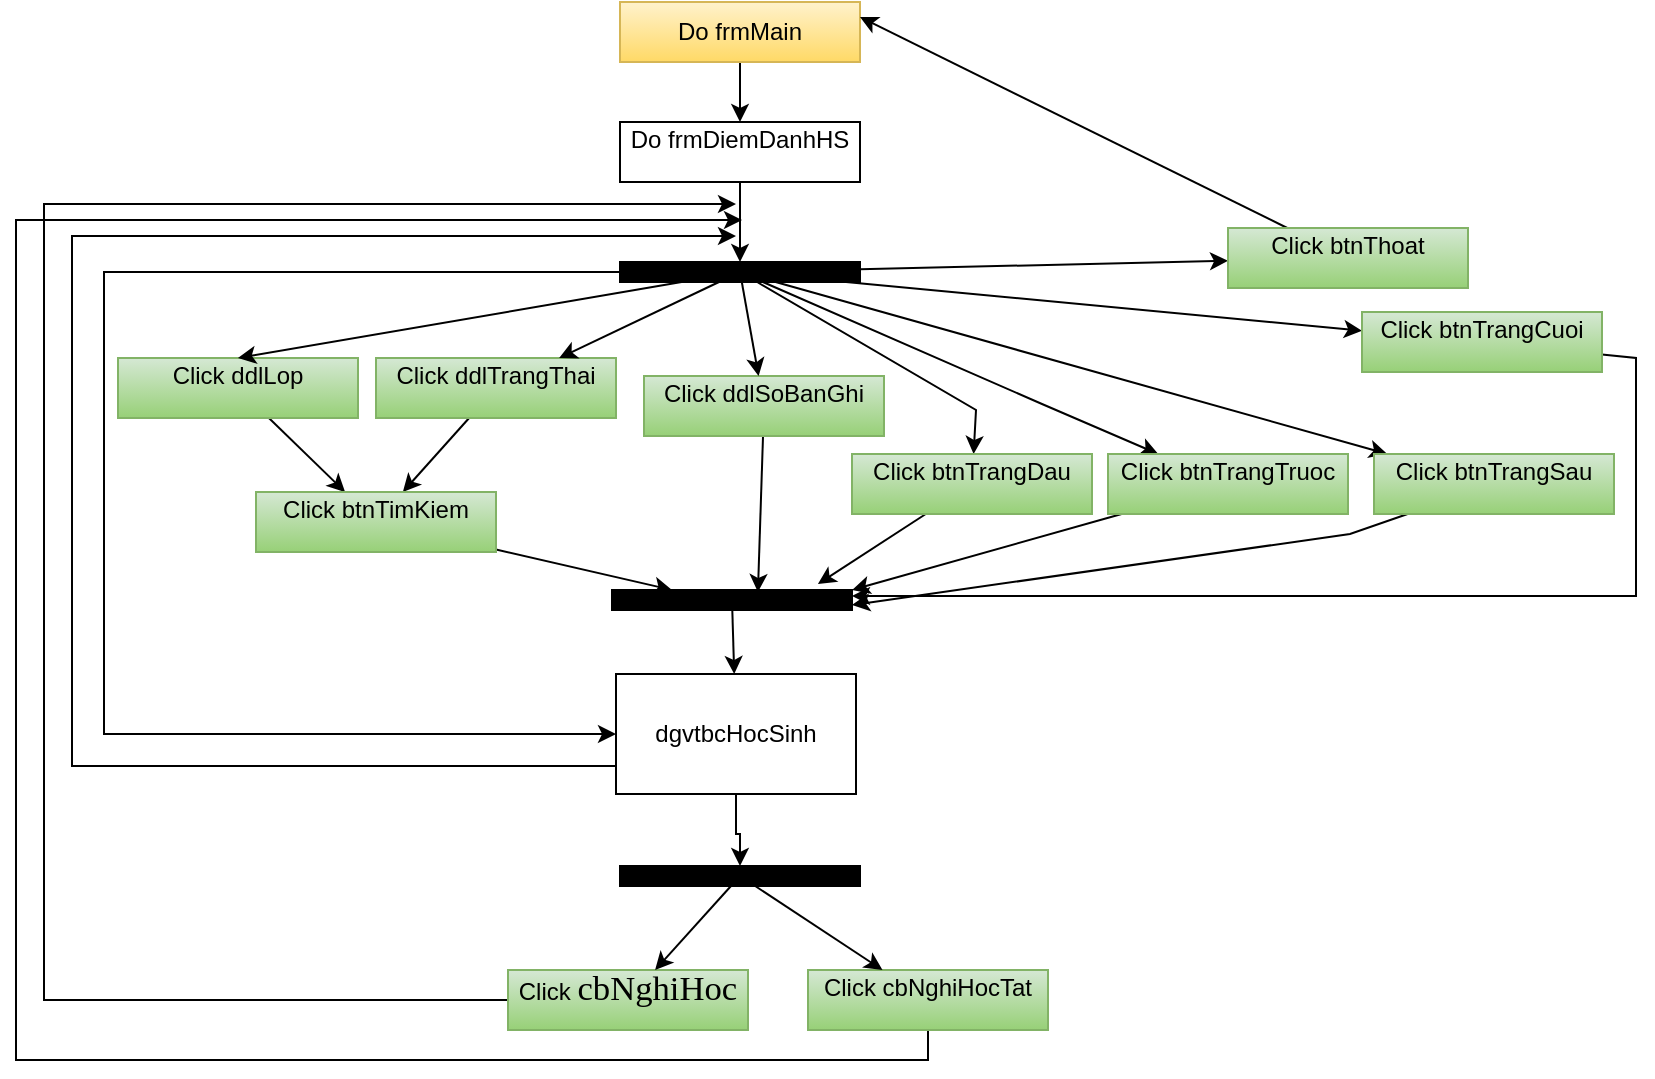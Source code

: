 <mxfile version="14.9.4" type="device" pages="3"><diagram id="7GznXQFZ_0DUNu9oKbYY" name="diemdanh"><mxGraphModel dx="868" dy="627" grid="1" gridSize="10" guides="1" tooltips="1" connect="1" arrows="1" fold="1" page="0" pageScale="1" pageWidth="827" pageHeight="1169" math="0" shadow="0"><root><mxCell id="0"/><mxCell id="1" parent="0"/><mxCell id="gkNWctHP4Nv_vMTfkfsF-3" style="edgeStyle=orthogonalEdgeStyle;rounded=0;orthogonalLoop=1;jettySize=auto;html=1;" parent="1" source="gkNWctHP4Nv_vMTfkfsF-1" target="gkNWctHP4Nv_vMTfkfsF-2" edge="1"><mxGeometry relative="1" as="geometry"/></mxCell><mxCell id="gkNWctHP4Nv_vMTfkfsF-1" value="Do frmMain" style="rounded=0;whiteSpace=wrap;html=1;fillColor=#fff2cc;gradientColor=#ffd966;strokeColor=#d6b656;" parent="1" vertex="1"><mxGeometry x="320" y="20" width="120" height="30" as="geometry"/></mxCell><mxCell id="gkNWctHP4Nv_vMTfkfsF-10" style="edgeStyle=orthogonalEdgeStyle;rounded=1;sketch=0;orthogonalLoop=1;jettySize=auto;html=1;entryX=0.5;entryY=0;entryDx=0;entryDy=0;shadow=0;strokeColor=#000000;" parent="1" source="gkNWctHP4Nv_vMTfkfsF-2" target="gkNWctHP4Nv_vMTfkfsF-9" edge="1"><mxGeometry relative="1" as="geometry"/></mxCell><mxCell id="gkNWctHP4Nv_vMTfkfsF-2" value="Do&amp;nbsp;&lt;span style=&quot;text-indent: 0cm&quot;&gt;frmDiemDanhHS&lt;/span&gt;&lt;p class=&quot;MsoNormal&quot; align=&quot;center&quot; style=&quot;text-indent: 0cm&quot;&gt;&lt;/p&gt;" style="rounded=0;whiteSpace=wrap;html=1;" parent="1" vertex="1"><mxGeometry x="320" y="80" width="120" height="30" as="geometry"/></mxCell><mxCell id="FGjrT2xpTO3Yfp6iArCL-23" style="edgeStyle=none;rounded=0;orthogonalLoop=1;jettySize=auto;html=1;" parent="1" source="gkNWctHP4Nv_vMTfkfsF-5" target="FGjrT2xpTO3Yfp6iArCL-3" edge="1"><mxGeometry relative="1" as="geometry"/></mxCell><mxCell id="gkNWctHP4Nv_vMTfkfsF-5" value="Click ddlLop&lt;br&gt;&lt;p class=&quot;MsoNormal&quot; align=&quot;center&quot; style=&quot;text-indent: 0cm&quot;&gt;&lt;/p&gt;" style="rounded=0;whiteSpace=wrap;html=1;gradientColor=#97d077;fillColor=#d5e8d4;strokeColor=#82b366;" parent="1" vertex="1"><mxGeometry x="69" y="198" width="120" height="30" as="geometry"/></mxCell><mxCell id="FGjrT2xpTO3Yfp6iArCL-24" style="edgeStyle=none;rounded=0;orthogonalLoop=1;jettySize=auto;html=1;" parent="1" source="gkNWctHP4Nv_vMTfkfsF-6" target="FGjrT2xpTO3Yfp6iArCL-3" edge="1"><mxGeometry relative="1" as="geometry"/></mxCell><mxCell id="gkNWctHP4Nv_vMTfkfsF-6" value="Click ddlTrangThai&lt;br&gt;&lt;p class=&quot;MsoNormal&quot; align=&quot;center&quot; style=&quot;text-indent: 0cm&quot;&gt;&lt;/p&gt;" style="rounded=0;whiteSpace=wrap;html=1;gradientColor=#97d077;fillColor=#d5e8d4;strokeColor=#82b366;" parent="1" vertex="1"><mxGeometry x="198" y="198" width="120" height="30" as="geometry"/></mxCell><mxCell id="gkNWctHP4Nv_vMTfkfsF-22" style="edgeStyle=none;rounded=1;sketch=0;orthogonalLoop=1;jettySize=auto;html=1;entryX=0.608;entryY=0.1;entryDx=0;entryDy=0;entryPerimeter=0;shadow=0;strokeColor=#000000;" parent="1" source="gkNWctHP4Nv_vMTfkfsF-7" target="gkNWctHP4Nv_vMTfkfsF-18" edge="1"><mxGeometry relative="1" as="geometry"/></mxCell><mxCell id="gkNWctHP4Nv_vMTfkfsF-7" value="Click ddlSoBanGhi&lt;br&gt;&lt;p class=&quot;MsoNormal&quot; align=&quot;center&quot; style=&quot;text-indent: 0cm&quot;&gt;&lt;/p&gt;" style="rounded=0;whiteSpace=wrap;html=1;gradientColor=#97d077;fillColor=#d5e8d4;strokeColor=#82b366;" parent="1" vertex="1"><mxGeometry x="332" y="207" width="120" height="30" as="geometry"/></mxCell><mxCell id="gkNWctHP4Nv_vMTfkfsF-13" style="edgeStyle=none;rounded=1;sketch=0;orthogonalLoop=1;jettySize=auto;html=1;shadow=0;strokeColor=#000000;" parent="1" source="gkNWctHP4Nv_vMTfkfsF-9" target="gkNWctHP4Nv_vMTfkfsF-6" edge="1"><mxGeometry relative="1" as="geometry"/></mxCell><mxCell id="gkNWctHP4Nv_vMTfkfsF-14" style="edgeStyle=none;rounded=1;sketch=0;orthogonalLoop=1;jettySize=auto;html=1;shadow=0;strokeColor=#000000;" parent="1" source="gkNWctHP4Nv_vMTfkfsF-9" target="gkNWctHP4Nv_vMTfkfsF-7" edge="1"><mxGeometry relative="1" as="geometry"/></mxCell><mxCell id="FGjrT2xpTO3Yfp6iArCL-1" style="edgeStyle=orthogonalEdgeStyle;rounded=0;orthogonalLoop=1;jettySize=auto;html=1;" parent="1" source="gkNWctHP4Nv_vMTfkfsF-9" target="gkNWctHP4Nv_vMTfkfsF-16" edge="1"><mxGeometry relative="1" as="geometry"><Array as="points"><mxPoint x="62" y="155"/><mxPoint x="62" y="386"/></Array></mxGeometry></mxCell><mxCell id="FGjrT2xpTO3Yfp6iArCL-18" style="edgeStyle=none;rounded=0;orthogonalLoop=1;jettySize=auto;html=1;" parent="1" source="gkNWctHP4Nv_vMTfkfsF-9" target="FGjrT2xpTO3Yfp6iArCL-2" edge="1"><mxGeometry relative="1" as="geometry"/></mxCell><mxCell id="FGjrT2xpTO3Yfp6iArCL-25" style="edgeStyle=none;rounded=0;orthogonalLoop=1;jettySize=auto;html=1;entryX=0.5;entryY=0;entryDx=0;entryDy=0;" parent="1" source="gkNWctHP4Nv_vMTfkfsF-9" target="gkNWctHP4Nv_vMTfkfsF-5" edge="1"><mxGeometry relative="1" as="geometry"/></mxCell><mxCell id="FGjrT2xpTO3Yfp6iArCL-26" style="edgeStyle=none;rounded=0;orthogonalLoop=1;jettySize=auto;html=1;" parent="1" source="gkNWctHP4Nv_vMTfkfsF-9" target="FGjrT2xpTO3Yfp6iArCL-8" edge="1"><mxGeometry relative="1" as="geometry"/></mxCell><mxCell id="FGjrT2xpTO3Yfp6iArCL-27" style="edgeStyle=none;rounded=0;orthogonalLoop=1;jettySize=auto;html=1;" parent="1" source="gkNWctHP4Nv_vMTfkfsF-9" target="FGjrT2xpTO3Yfp6iArCL-5" edge="1"><mxGeometry relative="1" as="geometry"><Array as="points"><mxPoint x="498" y="224"/></Array></mxGeometry></mxCell><mxCell id="FGjrT2xpTO3Yfp6iArCL-28" style="edgeStyle=none;rounded=0;orthogonalLoop=1;jettySize=auto;html=1;" parent="1" source="gkNWctHP4Nv_vMTfkfsF-9" target="FGjrT2xpTO3Yfp6iArCL-6" edge="1"><mxGeometry relative="1" as="geometry"><Array as="points"><mxPoint x="531" y="221"/></Array></mxGeometry></mxCell><mxCell id="FGjrT2xpTO3Yfp6iArCL-29" style="edgeStyle=none;rounded=0;orthogonalLoop=1;jettySize=auto;html=1;" parent="1" source="gkNWctHP4Nv_vMTfkfsF-9" target="FGjrT2xpTO3Yfp6iArCL-7" edge="1"><mxGeometry relative="1" as="geometry"/></mxCell><mxCell id="gkNWctHP4Nv_vMTfkfsF-9" value="" style="rounded=0;whiteSpace=wrap;html=1;fillColor=#000000;" parent="1" vertex="1"><mxGeometry x="320" y="150" width="120" height="10" as="geometry"/></mxCell><mxCell id="FGjrT2xpTO3Yfp6iArCL-12" style="edgeStyle=orthogonalEdgeStyle;rounded=0;orthogonalLoop=1;jettySize=auto;html=1;" parent="1" source="gkNWctHP4Nv_vMTfkfsF-16" target="FGjrT2xpTO3Yfp6iArCL-11" edge="1"><mxGeometry relative="1" as="geometry"/></mxCell><mxCell id="FGjrT2xpTO3Yfp6iArCL-17" style="edgeStyle=none;rounded=0;orthogonalLoop=1;jettySize=auto;html=1;" parent="1" source="gkNWctHP4Nv_vMTfkfsF-16" edge="1"><mxGeometry relative="1" as="geometry"><mxPoint x="378" y="137" as="targetPoint"/><Array as="points"><mxPoint x="318" y="402"/><mxPoint x="46" y="402"/><mxPoint x="46" y="137"/></Array></mxGeometry></mxCell><mxCell id="gkNWctHP4Nv_vMTfkfsF-16" value="&lt;span style=&quot;text-align: left&quot;&gt;dgvtbcHocSinh&lt;/span&gt;&lt;span style=&quot;text-align: left&quot;&gt;&lt;br&gt;&lt;/span&gt;" style="rounded=0;whiteSpace=wrap;html=1;fillColor=#FFFFFF;" parent="1" vertex="1"><mxGeometry x="318" y="356" width="120" height="60" as="geometry"/></mxCell><mxCell id="gkNWctHP4Nv_vMTfkfsF-23" style="edgeStyle=none;rounded=1;sketch=0;orthogonalLoop=1;jettySize=auto;html=1;shadow=0;strokeColor=#000000;" parent="1" source="gkNWctHP4Nv_vMTfkfsF-18" target="gkNWctHP4Nv_vMTfkfsF-16" edge="1"><mxGeometry relative="1" as="geometry"/></mxCell><mxCell id="gkNWctHP4Nv_vMTfkfsF-18" value="" style="rounded=0;whiteSpace=wrap;html=1;fillColor=#000000;" parent="1" vertex="1"><mxGeometry x="316" y="314" width="120" height="10" as="geometry"/></mxCell><mxCell id="FGjrT2xpTO3Yfp6iArCL-15" style="edgeStyle=none;rounded=0;orthogonalLoop=1;jettySize=auto;html=1;" parent="1" source="gkNWctHP4Nv_vMTfkfsF-24" edge="1"><mxGeometry relative="1" as="geometry"><mxPoint x="378" y="121" as="targetPoint"/><Array as="points"><mxPoint x="32" y="519"/><mxPoint x="32" y="121"/></Array></mxGeometry></mxCell><mxCell id="gkNWctHP4Nv_vMTfkfsF-24" value="Click&amp;nbsp;&lt;span style=&quot;font-size: 13.0pt ; line-height: 150% ; font-family: &amp;#34;times new roman&amp;#34; , &amp;#34;serif&amp;#34;&quot;&gt;cbNghiHoc&lt;/span&gt;&lt;br&gt;&lt;p class=&quot;MsoNormal&quot; align=&quot;center&quot; style=&quot;text-indent: 0cm&quot;&gt;&lt;/p&gt;" style="rounded=0;whiteSpace=wrap;html=1;gradientColor=#97d077;fillColor=#d5e8d4;strokeColor=#82b366;" parent="1" vertex="1"><mxGeometry x="264" y="504" width="120" height="30" as="geometry"/></mxCell><mxCell id="FGjrT2xpTO3Yfp6iArCL-19" style="edgeStyle=none;rounded=0;orthogonalLoop=1;jettySize=auto;html=1;entryX=1;entryY=0.25;entryDx=0;entryDy=0;" parent="1" source="FGjrT2xpTO3Yfp6iArCL-2" target="gkNWctHP4Nv_vMTfkfsF-1" edge="1"><mxGeometry relative="1" as="geometry"/></mxCell><mxCell id="FGjrT2xpTO3Yfp6iArCL-2" value="Click btnThoat&lt;br&gt;&lt;p class=&quot;MsoNormal&quot; align=&quot;center&quot; style=&quot;text-indent: 0cm&quot;&gt;&lt;/p&gt;" style="rounded=0;whiteSpace=wrap;html=1;gradientColor=#97d077;fillColor=#d5e8d4;strokeColor=#82b366;" parent="1" vertex="1"><mxGeometry x="624" y="133" width="120" height="30" as="geometry"/></mxCell><mxCell id="FGjrT2xpTO3Yfp6iArCL-32" style="edgeStyle=none;rounded=0;orthogonalLoop=1;jettySize=auto;html=1;entryX=0.25;entryY=0;entryDx=0;entryDy=0;" parent="1" source="FGjrT2xpTO3Yfp6iArCL-3" target="gkNWctHP4Nv_vMTfkfsF-18" edge="1"><mxGeometry relative="1" as="geometry"/></mxCell><mxCell id="FGjrT2xpTO3Yfp6iArCL-3" value="Click btnTimKiem&lt;br&gt;&lt;p class=&quot;MsoNormal&quot; align=&quot;center&quot; style=&quot;text-indent: 0cm&quot;&gt;&lt;/p&gt;" style="rounded=0;whiteSpace=wrap;html=1;gradientColor=#97d077;fillColor=#d5e8d4;strokeColor=#82b366;" parent="1" vertex="1"><mxGeometry x="138" y="265" width="120" height="30" as="geometry"/></mxCell><mxCell id="FGjrT2xpTO3Yfp6iArCL-16" style="edgeStyle=none;rounded=0;orthogonalLoop=1;jettySize=auto;html=1;" parent="1" source="FGjrT2xpTO3Yfp6iArCL-4" edge="1"><mxGeometry relative="1" as="geometry"><mxPoint x="381" y="129" as="targetPoint"/><Array as="points"><mxPoint x="474" y="549"/><mxPoint x="18" y="549"/><mxPoint x="18" y="129"/></Array></mxGeometry></mxCell><mxCell id="FGjrT2xpTO3Yfp6iArCL-4" value="Click cbNghiHocTat&lt;br&gt;&lt;p class=&quot;MsoNormal&quot; align=&quot;center&quot; style=&quot;text-indent: 0cm&quot;&gt;&lt;/p&gt;" style="rounded=0;whiteSpace=wrap;html=1;gradientColor=#97d077;fillColor=#d5e8d4;strokeColor=#82b366;" parent="1" vertex="1"><mxGeometry x="414" y="504" width="120" height="30" as="geometry"/></mxCell><mxCell id="FGjrT2xpTO3Yfp6iArCL-30" style="edgeStyle=none;rounded=0;orthogonalLoop=1;jettySize=auto;html=1;entryX=0.858;entryY=-0.3;entryDx=0;entryDy=0;entryPerimeter=0;" parent="1" source="FGjrT2xpTO3Yfp6iArCL-5" target="gkNWctHP4Nv_vMTfkfsF-18" edge="1"><mxGeometry relative="1" as="geometry"/></mxCell><mxCell id="FGjrT2xpTO3Yfp6iArCL-5" value="Click btnTrangDau&lt;br&gt;&lt;p class=&quot;MsoNormal&quot; align=&quot;center&quot; style=&quot;text-indent: 0cm&quot;&gt;&lt;/p&gt;" style="rounded=0;whiteSpace=wrap;html=1;gradientColor=#97d077;fillColor=#d5e8d4;strokeColor=#82b366;" parent="1" vertex="1"><mxGeometry x="436" y="246" width="120" height="30" as="geometry"/></mxCell><mxCell id="FGjrT2xpTO3Yfp6iArCL-31" style="edgeStyle=none;rounded=0;orthogonalLoop=1;jettySize=auto;html=1;entryX=1;entryY=0;entryDx=0;entryDy=0;" parent="1" source="FGjrT2xpTO3Yfp6iArCL-6" target="gkNWctHP4Nv_vMTfkfsF-18" edge="1"><mxGeometry relative="1" as="geometry"/></mxCell><mxCell id="FGjrT2xpTO3Yfp6iArCL-6" value="Click btnTrangTruoc&lt;br&gt;&lt;p class=&quot;MsoNormal&quot; align=&quot;center&quot; style=&quot;text-indent: 0cm&quot;&gt;&lt;/p&gt;" style="rounded=0;whiteSpace=wrap;html=1;gradientColor=#97d077;fillColor=#d5e8d4;strokeColor=#82b366;" parent="1" vertex="1"><mxGeometry x="564" y="246" width="120" height="30" as="geometry"/></mxCell><mxCell id="FGjrT2xpTO3Yfp6iArCL-33" style="edgeStyle=none;rounded=0;orthogonalLoop=1;jettySize=auto;html=1;entryX=1;entryY=0.75;entryDx=0;entryDy=0;" parent="1" source="FGjrT2xpTO3Yfp6iArCL-7" target="gkNWctHP4Nv_vMTfkfsF-18" edge="1"><mxGeometry relative="1" as="geometry"><Array as="points"><mxPoint x="685" y="286"/></Array></mxGeometry></mxCell><mxCell id="FGjrT2xpTO3Yfp6iArCL-7" value="Click btnTrangSau&lt;br&gt;&lt;p class=&quot;MsoNormal&quot; align=&quot;center&quot; style=&quot;text-indent: 0cm&quot;&gt;&lt;/p&gt;" style="rounded=0;whiteSpace=wrap;html=1;gradientColor=#97d077;fillColor=#d5e8d4;strokeColor=#82b366;" parent="1" vertex="1"><mxGeometry x="697" y="246" width="120" height="30" as="geometry"/></mxCell><mxCell id="FGjrT2xpTO3Yfp6iArCL-34" style="edgeStyle=none;rounded=0;orthogonalLoop=1;jettySize=auto;html=1;" parent="1" source="FGjrT2xpTO3Yfp6iArCL-8" edge="1"><mxGeometry relative="1" as="geometry"><mxPoint x="436" y="317" as="targetPoint"/><Array as="points"><mxPoint x="828" y="198"/><mxPoint x="828" y="317"/></Array></mxGeometry></mxCell><mxCell id="FGjrT2xpTO3Yfp6iArCL-8" value="Click btnTrangCuoi&lt;br&gt;&lt;p class=&quot;MsoNormal&quot; align=&quot;center&quot; style=&quot;text-indent: 0cm&quot;&gt;&lt;/p&gt;" style="rounded=0;whiteSpace=wrap;html=1;gradientColor=#97d077;fillColor=#d5e8d4;strokeColor=#82b366;" parent="1" vertex="1"><mxGeometry x="691" y="175" width="120" height="30" as="geometry"/></mxCell><mxCell id="FGjrT2xpTO3Yfp6iArCL-13" style="rounded=0;orthogonalLoop=1;jettySize=auto;html=1;" parent="1" source="FGjrT2xpTO3Yfp6iArCL-11" target="gkNWctHP4Nv_vMTfkfsF-24" edge="1"><mxGeometry relative="1" as="geometry"/></mxCell><mxCell id="FGjrT2xpTO3Yfp6iArCL-14" style="rounded=0;orthogonalLoop=1;jettySize=auto;html=1;" parent="1" source="FGjrT2xpTO3Yfp6iArCL-11" target="FGjrT2xpTO3Yfp6iArCL-4" edge="1"><mxGeometry relative="1" as="geometry"/></mxCell><mxCell id="FGjrT2xpTO3Yfp6iArCL-11" value="" style="rounded=0;whiteSpace=wrap;html=1;fillColor=#000000;" parent="1" vertex="1"><mxGeometry x="320" y="452" width="120" height="10" as="geometry"/></mxCell></root></mxGraphModel></diagram><diagram id="P3lWJE_kiIdrB1anm2AE" name="xinnghihoc"><mxGraphModel dx="868" dy="484" grid="0" gridSize="10" guides="1" tooltips="1" connect="1" arrows="1" fold="1" page="1" pageScale="1" pageWidth="827" pageHeight="1169" math="0" shadow="0"><root><mxCell id="QRsW1FNZw6lfffVrY0bo-0"/><mxCell id="QRsW1FNZw6lfffVrY0bo-1" parent="QRsW1FNZw6lfffVrY0bo-0"/><mxCell id="9vDnpgWCVR7iZvkIDSXt-17" style="rounded=0;orthogonalLoop=1;jettySize=auto;html=1;" edge="1" parent="QRsW1FNZw6lfffVrY0bo-1" source="wQ2XK0g15sqHTGjahGAl-0" target="9vDnpgWCVR7iZvkIDSXt-0"><mxGeometry relative="1" as="geometry"/></mxCell><mxCell id="9vDnpgWCVR7iZvkIDSXt-18" style="edgeStyle=none;rounded=0;orthogonalLoop=1;jettySize=auto;html=1;entryX=1;entryY=0.25;entryDx=0;entryDy=0;" edge="1" parent="QRsW1FNZw6lfffVrY0bo-1" source="wQ2XK0g15sqHTGjahGAl-0" target="9vDnpgWCVR7iZvkIDSXt-1"><mxGeometry relative="1" as="geometry"/></mxCell><mxCell id="9vDnpgWCVR7iZvkIDSXt-19" style="edgeStyle=none;rounded=0;orthogonalLoop=1;jettySize=auto;html=1;" edge="1" parent="QRsW1FNZw6lfffVrY0bo-1" source="wQ2XK0g15sqHTGjahGAl-0" target="9vDnpgWCVR7iZvkIDSXt-4"><mxGeometry relative="1" as="geometry"/></mxCell><mxCell id="9vDnpgWCVR7iZvkIDSXt-20" style="edgeStyle=none;rounded=0;orthogonalLoop=1;jettySize=auto;html=1;" edge="1" parent="QRsW1FNZw6lfffVrY0bo-1" source="wQ2XK0g15sqHTGjahGAl-0" target="9vDnpgWCVR7iZvkIDSXt-5"><mxGeometry relative="1" as="geometry"/></mxCell><mxCell id="9vDnpgWCVR7iZvkIDSXt-21" style="edgeStyle=none;rounded=0;orthogonalLoop=1;jettySize=auto;html=1;entryX=0.5;entryY=0;entryDx=0;entryDy=0;" edge="1" parent="QRsW1FNZw6lfffVrY0bo-1" source="wQ2XK0g15sqHTGjahGAl-0" target="9vDnpgWCVR7iZvkIDSXt-7"><mxGeometry relative="1" as="geometry"/></mxCell><mxCell id="9vDnpgWCVR7iZvkIDSXt-22" style="edgeStyle=none;rounded=0;orthogonalLoop=1;jettySize=auto;html=1;" edge="1" parent="QRsW1FNZw6lfffVrY0bo-1" source="wQ2XK0g15sqHTGjahGAl-0" target="9vDnpgWCVR7iZvkIDSXt-2"><mxGeometry relative="1" as="geometry"/></mxCell><mxCell id="9vDnpgWCVR7iZvkIDSXt-24" style="edgeStyle=none;rounded=0;orthogonalLoop=1;jettySize=auto;html=1;entryX=0;entryY=0.25;entryDx=0;entryDy=0;" edge="1" parent="QRsW1FNZw6lfffVrY0bo-1" source="wQ2XK0g15sqHTGjahGAl-0" target="9vDnpgWCVR7iZvkIDSXt-11"><mxGeometry relative="1" as="geometry"/></mxCell><mxCell id="9vDnpgWCVR7iZvkIDSXt-53" style="edgeStyle=none;rounded=0;orthogonalLoop=1;jettySize=auto;html=1;" edge="1" parent="QRsW1FNZw6lfffVrY0bo-1" source="wQ2XK0g15sqHTGjahGAl-0" target="9vDnpgWCVR7iZvkIDSXt-8"><mxGeometry relative="1" as="geometry"/></mxCell><mxCell id="wQ2XK0g15sqHTGjahGAl-0" value="" style="rounded=0;whiteSpace=wrap;html=1;fillColor=#000000;" vertex="1" parent="QRsW1FNZw6lfffVrY0bo-1"><mxGeometry x="330" y="180" width="120" height="10" as="geometry"/></mxCell><mxCell id="d9fSbm0ocGk7I9IODJJS-3" style="edgeStyle=orthogonalEdgeStyle;rounded=0;orthogonalLoop=1;jettySize=auto;html=1;" edge="1" parent="QRsW1FNZw6lfffVrY0bo-1" source="o8nrT2lUZkf9nDByxlHR-0" target="d9fSbm0ocGk7I9IODJJS-2"><mxGeometry relative="1" as="geometry"><mxPoint x="392" y="7" as="targetPoint"/></mxGeometry></mxCell><mxCell id="o8nrT2lUZkf9nDByxlHR-0" value="Do frmMain" style="rounded=0;whiteSpace=wrap;html=1;fillColor=#fff2cc;gradientColor=#ffd966;strokeColor=#d6b656;" vertex="1" parent="QRsW1FNZw6lfffVrY0bo-1"><mxGeometry x="330" y="52" width="120" height="30" as="geometry"/></mxCell><mxCell id="d9fSbm0ocGk7I9IODJJS-4" style="edgeStyle=orthogonalEdgeStyle;rounded=0;orthogonalLoop=1;jettySize=auto;html=1;entryX=0.5;entryY=0;entryDx=0;entryDy=0;" edge="1" parent="QRsW1FNZw6lfffVrY0bo-1" source="d9fSbm0ocGk7I9IODJJS-2" target="wQ2XK0g15sqHTGjahGAl-0"><mxGeometry relative="1" as="geometry"/></mxCell><mxCell id="d9fSbm0ocGk7I9IODJJS-2" value="&lt;p class=&quot;MsoNormal&quot; align=&quot;center&quot; style=&quot;text-indent: 0cm&quot;&gt;&lt;span style=&quot;line-height: 150%&quot;&gt;Do frmTaoDonXinNghiHoc&lt;/span&gt;&lt;/p&gt;" style="rounded=0;whiteSpace=wrap;html=1;" vertex="1" parent="QRsW1FNZw6lfffVrY0bo-1"><mxGeometry x="312" y="112" width="156" height="30" as="geometry"/></mxCell><mxCell id="9vDnpgWCVR7iZvkIDSXt-34" style="edgeStyle=none;rounded=0;orthogonalLoop=1;jettySize=auto;html=1;entryX=0;entryY=0;entryDx=0;entryDy=0;exitX=0.12;exitY=0.95;exitDx=0;exitDy=0;exitPerimeter=0;" edge="1" parent="QRsW1FNZw6lfffVrY0bo-1" source="9vDnpgWCVR7iZvkIDSXt-0" target="9vDnpgWCVR7iZvkIDSXt-30"><mxGeometry relative="1" as="geometry"><Array as="points"><mxPoint x="77" y="525"/></Array></mxGeometry></mxCell><mxCell id="9vDnpgWCVR7iZvkIDSXt-0" value="&lt;span style=&quot;font-size: 13.0pt ; line-height: 150% ; font-family: &amp;#34;times new roman&amp;#34; , &amp;#34;serif&amp;#34;&quot;&gt;ddlLop&lt;/span&gt;" style="rounded=0;whiteSpace=wrap;html=1;gradientColor=#97d077;fillColor=#d5e8d4;strokeColor=#82b366;" vertex="1" parent="QRsW1FNZw6lfffVrY0bo-1"><mxGeometry x="70" y="220" width="100" height="20" as="geometry"/></mxCell><mxCell id="9vDnpgWCVR7iZvkIDSXt-41" style="edgeStyle=none;rounded=0;orthogonalLoop=1;jettySize=auto;html=1;entryX=0.417;entryY=-0.1;entryDx=0;entryDy=0;entryPerimeter=0;exitX=0.12;exitY=0.95;exitDx=0;exitDy=0;exitPerimeter=0;" edge="1" parent="QRsW1FNZw6lfffVrY0bo-1" source="9vDnpgWCVR7iZvkIDSXt-1" target="9vDnpgWCVR7iZvkIDSXt-30"><mxGeometry relative="1" as="geometry"><Array as="points"><mxPoint x="121" y="491"/></Array></mxGeometry></mxCell><mxCell id="9vDnpgWCVR7iZvkIDSXt-1" value="&lt;span style=&quot;font-size: 13.0pt ; line-height: 150% ; font-family: &amp;#34;times new roman&amp;#34; , &amp;#34;serif&amp;#34;&quot;&gt;ddlHocSinh&lt;/span&gt;" style="rounded=0;whiteSpace=wrap;html=1;gradientColor=#97d077;fillColor=#d5e8d4;strokeColor=#82b366;" vertex="1" parent="QRsW1FNZw6lfffVrY0bo-1"><mxGeometry x="120" y="260" width="100" height="20" as="geometry"/></mxCell><mxCell id="9vDnpgWCVR7iZvkIDSXt-48" style="edgeStyle=none;rounded=0;orthogonalLoop=1;jettySize=auto;html=1;" edge="1" parent="QRsW1FNZw6lfffVrY0bo-1" source="9vDnpgWCVR7iZvkIDSXt-2" target="9vDnpgWCVR7iZvkIDSXt-47"><mxGeometry relative="1" as="geometry"/></mxCell><mxCell id="9vDnpgWCVR7iZvkIDSXt-2" value="&lt;span style=&quot;font-size: 13.0pt ; line-height: 150% ; font-family: &amp;#34;times new roman&amp;#34; , &amp;#34;serif&amp;#34;&quot;&gt;taLyDo&lt;/span&gt;" style="rounded=0;whiteSpace=wrap;html=1;gradientColor=#97d077;fillColor=#d5e8d4;strokeColor=#82b366;" vertex="1" parent="QRsW1FNZw6lfffVrY0bo-1"><mxGeometry x="525" y="280" width="100" height="20" as="geometry"/></mxCell><mxCell id="9vDnpgWCVR7iZvkIDSXt-42" style="edgeStyle=none;rounded=0;orthogonalLoop=1;jettySize=auto;html=1;" edge="1" parent="QRsW1FNZw6lfffVrY0bo-1" source="9vDnpgWCVR7iZvkIDSXt-4" target="9vDnpgWCVR7iZvkIDSXt-38"><mxGeometry relative="1" as="geometry"/></mxCell><mxCell id="9vDnpgWCVR7iZvkIDSXt-4" value="&lt;span style=&quot;font-size: 13.0pt ; line-height: 150% ; font-family: &amp;#34;times new roman&amp;#34; , &amp;#34;serif&amp;#34;&quot;&gt;nudSoNgayNghi&lt;/span&gt;" style="rounded=0;whiteSpace=wrap;html=1;gradientColor=#97d077;fillColor=#d5e8d4;strokeColor=#82b366;" vertex="1" parent="QRsW1FNZw6lfffVrY0bo-1"><mxGeometry x="160" y="290" width="140" height="20" as="geometry"/></mxCell><mxCell id="9vDnpgWCVR7iZvkIDSXt-44" style="edgeStyle=none;rounded=0;orthogonalLoop=1;jettySize=auto;html=1;" edge="1" parent="QRsW1FNZw6lfffVrY0bo-1" source="9vDnpgWCVR7iZvkIDSXt-5" target="9vDnpgWCVR7iZvkIDSXt-40"><mxGeometry relative="1" as="geometry"/></mxCell><mxCell id="9vDnpgWCVR7iZvkIDSXt-5" value="&lt;span style=&quot;font-size: 13.0pt ; line-height: 150% ; font-family: &amp;#34;times new roman&amp;#34; , &amp;#34;serif&amp;#34;&quot;&gt;dtpNgayBatDau&lt;/span&gt;" style="rounded=0;whiteSpace=wrap;html=1;gradientColor=#97d077;fillColor=#d5e8d4;strokeColor=#82b366;" vertex="1" parent="QRsW1FNZw6lfffVrY0bo-1"><mxGeometry x="247" y="319" width="140" height="20" as="geometry"/></mxCell><mxCell id="9vDnpgWCVR7iZvkIDSXt-45" style="edgeStyle=none;rounded=0;orthogonalLoop=1;jettySize=auto;html=1;" edge="1" parent="QRsW1FNZw6lfffVrY0bo-1" source="9vDnpgWCVR7iZvkIDSXt-7" target="9vDnpgWCVR7iZvkIDSXt-40"><mxGeometry relative="1" as="geometry"/></mxCell><mxCell id="9vDnpgWCVR7iZvkIDSXt-7" value="&lt;span style=&quot;font-size: 13.0pt ; line-height: 150% ; font-family: &amp;#34;times new roman&amp;#34; , &amp;#34;serif&amp;#34;&quot;&gt;dtpNgayKetThuc&lt;/span&gt;" style="rounded=0;whiteSpace=wrap;html=1;gradientColor=#97d077;fillColor=#d5e8d4;strokeColor=#82b366;" vertex="1" parent="QRsW1FNZw6lfffVrY0bo-1"><mxGeometry x="401" y="315" width="140" height="20" as="geometry"/></mxCell><mxCell id="9vDnpgWCVR7iZvkIDSXt-54" style="edgeStyle=none;rounded=0;orthogonalLoop=1;jettySize=auto;html=1;" edge="1" parent="QRsW1FNZw6lfffVrY0bo-1" source="9vDnpgWCVR7iZvkIDSXt-8" target="o8nrT2lUZkf9nDByxlHR-0"><mxGeometry relative="1" as="geometry"><mxPoint x="390" y="72" as="targetPoint"/><Array as="points"><mxPoint x="759" y="72"/></Array></mxGeometry></mxCell><mxCell id="9vDnpgWCVR7iZvkIDSXt-8" value="&lt;span style=&quot;font-size: 13.0pt ; line-height: 150% ; font-family: &amp;#34;times new roman&amp;#34; , &amp;#34;serif&amp;#34;&quot;&gt;btnHuy&lt;/span&gt;" style="rounded=0;whiteSpace=wrap;html=1;strokeColor=#82b366;gradientColor=#97d077;fillColor=#d5e8d4;" vertex="1" parent="QRsW1FNZw6lfffVrY0bo-1"><mxGeometry x="710" y="235" width="100" height="20" as="geometry"/></mxCell><mxCell id="9vDnpgWCVR7iZvkIDSXt-55" style="edgeStyle=none;rounded=0;orthogonalLoop=1;jettySize=auto;html=1;" edge="1" parent="QRsW1FNZw6lfffVrY0bo-1" source="9vDnpgWCVR7iZvkIDSXt-10"><mxGeometry relative="1" as="geometry"><mxPoint x="390" y="156" as="targetPoint"/><Array as="points"><mxPoint x="46" y="619"/><mxPoint x="46" y="156"/></Array></mxGeometry></mxCell><mxCell id="9vDnpgWCVR7iZvkIDSXt-10" value="&lt;span style=&quot;font-size: 13.0pt ; line-height: 150% ; font-family: &amp;#34;times new roman&amp;#34; , &amp;#34;serif&amp;#34;&quot;&gt;btnLuu&lt;/span&gt;" style="rounded=0;whiteSpace=wrap;html=1;gradientColor=#97d077;fillColor=#d5e8d4;strokeColor=#82b366;" vertex="1" parent="QRsW1FNZw6lfffVrY0bo-1"><mxGeometry x="325" y="609" width="100" height="20" as="geometry"/></mxCell><mxCell id="9vDnpgWCVR7iZvkIDSXt-50" style="edgeStyle=none;rounded=0;orthogonalLoop=1;jettySize=auto;html=1;entryX=0.5;entryY=0;entryDx=0;entryDy=0;" edge="1" parent="QRsW1FNZw6lfffVrY0bo-1" source="9vDnpgWCVR7iZvkIDSXt-11" target="9vDnpgWCVR7iZvkIDSXt-51"><mxGeometry relative="1" as="geometry"><mxPoint x="733" y="390" as="targetPoint"/></mxGeometry></mxCell><mxCell id="9vDnpgWCVR7iZvkIDSXt-11" value="&lt;span style=&quot;font-size: 13.0pt ; line-height: 150% ; font-family: &amp;#34;times new roman&amp;#34; , &amp;#34;serif&amp;#34;&quot;&gt;pbChuKy&lt;/span&gt;" style="rounded=0;whiteSpace=wrap;html=1;gradientColor=#97d077;fillColor=#d5e8d4;strokeColor=#82b366;" vertex="1" parent="QRsW1FNZw6lfffVrY0bo-1"><mxGeometry x="720.5" y="272" width="110" height="20" as="geometry"/></mxCell><mxCell id="9vDnpgWCVR7iZvkIDSXt-32" style="edgeStyle=none;rounded=0;orthogonalLoop=1;jettySize=auto;html=1;" edge="1" parent="QRsW1FNZw6lfffVrY0bo-1" source="9vDnpgWCVR7iZvkIDSXt-30" target="9vDnpgWCVR7iZvkIDSXt-10"><mxGeometry relative="1" as="geometry"/></mxCell><mxCell id="9vDnpgWCVR7iZvkIDSXt-30" value="" style="rounded=0;whiteSpace=wrap;html=1;fillColor=#000000;" vertex="1" parent="QRsW1FNZw6lfffVrY0bo-1"><mxGeometry x="318" y="538" width="120" height="10" as="geometry"/></mxCell><mxCell id="9vDnpgWCVR7iZvkIDSXt-43" style="edgeStyle=none;rounded=0;orthogonalLoop=1;jettySize=auto;html=1;" edge="1" parent="QRsW1FNZw6lfffVrY0bo-1" source="9vDnpgWCVR7iZvkIDSXt-38" target="9vDnpgWCVR7iZvkIDSXt-30"><mxGeometry relative="1" as="geometry"/></mxCell><mxCell id="9vDnpgWCVR7iZvkIDSXt-38" value="SoNgayNghi =&amp;nbsp; NgayKetThuc -&amp;nbsp;&lt;br&gt;NgayBatDau" style="rhombus;whiteSpace=wrap;html=1;fillColor=#ffffff;gradientColor=#ffffff;" vertex="1" parent="QRsW1FNZw6lfffVrY0bo-1"><mxGeometry x="146" y="348" width="144" height="80" as="geometry"/></mxCell><mxCell id="9vDnpgWCVR7iZvkIDSXt-46" style="edgeStyle=none;rounded=0;orthogonalLoop=1;jettySize=auto;html=1;entryX=0.592;entryY=0.2;entryDx=0;entryDy=0;entryPerimeter=0;" edge="1" parent="QRsW1FNZw6lfffVrY0bo-1" source="9vDnpgWCVR7iZvkIDSXt-40" target="9vDnpgWCVR7iZvkIDSXt-30"><mxGeometry relative="1" as="geometry"/></mxCell><mxCell id="9vDnpgWCVR7iZvkIDSXt-40" value="NgayBatDau &amp;gt; Now&lt;br&gt;NgayKetThuc &amp;gt; Now&lt;br&gt;NgayBatDau &amp;lt;= NgayKetThuc" style="rhombus;whiteSpace=wrap;html=1;fillColor=#ffffff;gradientColor=#ffffff;" vertex="1" parent="QRsW1FNZw6lfffVrY0bo-1"><mxGeometry x="275" y="382" width="285" height="80" as="geometry"/></mxCell><mxCell id="9vDnpgWCVR7iZvkIDSXt-49" style="edgeStyle=none;rounded=0;orthogonalLoop=1;jettySize=auto;html=1;entryX=0.75;entryY=0;entryDx=0;entryDy=0;" edge="1" parent="QRsW1FNZw6lfffVrY0bo-1" source="9vDnpgWCVR7iZvkIDSXt-47" target="9vDnpgWCVR7iZvkIDSXt-30"><mxGeometry relative="1" as="geometry"/></mxCell><mxCell id="9vDnpgWCVR7iZvkIDSXt-47" value="LyDo != null" style="rhombus;whiteSpace=wrap;html=1;fillColor=#ffffff;gradientColor=#ffffff;" vertex="1" parent="QRsW1FNZw6lfffVrY0bo-1"><mxGeometry x="564" y="362" width="80" height="80" as="geometry"/></mxCell><mxCell id="9vDnpgWCVR7iZvkIDSXt-52" style="edgeStyle=none;rounded=0;orthogonalLoop=1;jettySize=auto;html=1;entryX=1;entryY=0;entryDx=0;entryDy=0;" edge="1" parent="QRsW1FNZw6lfffVrY0bo-1" source="9vDnpgWCVR7iZvkIDSXt-51" target="9vDnpgWCVR7iZvkIDSXt-30"><mxGeometry relative="1" as="geometry"/></mxCell><mxCell id="9vDnpgWCVR7iZvkIDSXt-51" value="ImageChuKy != null" style="rhombus;whiteSpace=wrap;html=1;fillColor=#ffffff;gradientColor=#ffffff;" vertex="1" parent="QRsW1FNZw6lfffVrY0bo-1"><mxGeometry x="706" y="394" width="139" height="56" as="geometry"/></mxCell></root></mxGraphModel></diagram><diagram id="0zYXa7mGhSggd_CJUK5k" name="duyetdonxinnghi"><mxGraphModel dx="868" dy="484" grid="0" gridSize="10" guides="1" tooltips="1" connect="1" arrows="1" fold="1" page="0" pageScale="1" pageWidth="827" pageHeight="1169" math="0" shadow="0"><root><mxCell id="_AqMwAjPOczRzZnnjFRi-0"/><mxCell id="_AqMwAjPOczRzZnnjFRi-1" parent="_AqMwAjPOczRzZnnjFRi-0"/><mxCell id="rbiW6UtRJ7-j9irbLi_8-6" style="edgeStyle=none;rounded=0;orthogonalLoop=1;jettySize=auto;html=1;" edge="1" parent="_AqMwAjPOczRzZnnjFRi-1" source="_oll-kakS7iippt38Ge8-0" target="rbiW6UtRJ7-j9irbLi_8-3"><mxGeometry relative="1" as="geometry"/></mxCell><mxCell id="rbiW6UtRJ7-j9irbLi_8-7" style="edgeStyle=none;rounded=0;orthogonalLoop=1;jettySize=auto;html=1;entryX=0.09;entryY=0.1;entryDx=0;entryDy=0;entryPerimeter=0;" edge="1" parent="_AqMwAjPOczRzZnnjFRi-1" source="_oll-kakS7iippt38Ge8-0" target="rbiW6UtRJ7-j9irbLi_8-4"><mxGeometry relative="1" as="geometry"/></mxCell><mxCell id="_oll-kakS7iippt38Ge8-0" value="" style="rounded=0;whiteSpace=wrap;html=1;fillColor=#000000;" vertex="1" parent="_AqMwAjPOczRzZnnjFRi-1"><mxGeometry x="325" y="153" width="120" height="10" as="geometry"/></mxCell><mxCell id="cehqOYRIPkMM5gJu9MwC-3" style="edgeStyle=none;rounded=0;orthogonalLoop=1;jettySize=auto;html=1;" edge="1" parent="_AqMwAjPOczRzZnnjFRi-1" source="_oll-kakS7iippt38Ge8-1" target="cehqOYRIPkMM5gJu9MwC-1"><mxGeometry relative="1" as="geometry"/></mxCell><mxCell id="_oll-kakS7iippt38Ge8-1" value="Do frmMain" style="rounded=0;whiteSpace=wrap;html=1;fillColor=#fff2cc;gradientColor=#ffd966;strokeColor=#d6b656;" vertex="1" parent="_AqMwAjPOczRzZnnjFRi-1"><mxGeometry x="328" y="8" width="120" height="30" as="geometry"/></mxCell><mxCell id="lHYGkn--y937f2iCghvh-8" style="edgeStyle=none;rounded=0;orthogonalLoop=1;jettySize=auto;html=1;" edge="1" parent="_AqMwAjPOczRzZnnjFRi-1" source="_oll-kakS7iippt38Ge8-2"><mxGeometry relative="1" as="geometry"><mxPoint x="387" y="131" as="targetPoint"/><Array as="points"><mxPoint x="168" y="410"/><mxPoint x="168" y="131"/></Array></mxGeometry></mxCell><mxCell id="_oll-kakS7iippt38Ge8-2" value="&lt;span style=&quot;font-size: 13.0pt ; line-height: 150% ; font-family: &amp;#34;times new roman&amp;#34; , &amp;#34;serif&amp;#34;&quot;&gt;btnTuChoi&lt;/span&gt;" style="rounded=0;whiteSpace=wrap;html=1;gradientColor=#97d077;fillColor=#d5e8d4;strokeColor=#82b366;" vertex="1" parent="_AqMwAjPOczRzZnnjFRi-1"><mxGeometry x="399" y="410" width="100" height="20" as="geometry"/></mxCell><mxCell id="rbiW6UtRJ7-j9irbLi_8-5" style="edgeStyle=none;rounded=0;orthogonalLoop=1;jettySize=auto;html=1;entryX=0.5;entryY=0;entryDx=0;entryDy=0;" edge="1" parent="_AqMwAjPOczRzZnnjFRi-1" source="cehqOYRIPkMM5gJu9MwC-1" target="_oll-kakS7iippt38Ge8-0"><mxGeometry relative="1" as="geometry"/></mxCell><mxCell id="cehqOYRIPkMM5gJu9MwC-1" value="&lt;p class=&quot;MsoNormal&quot; align=&quot;center&quot; style=&quot;text-indent: 0cm&quot;&gt;Do frmChonDon&lt;/p&gt;" style="rounded=0;whiteSpace=wrap;html=1;" vertex="1" parent="_AqMwAjPOczRzZnnjFRi-1"><mxGeometry x="340.5" y="94" width="95" height="30" as="geometry"/></mxCell><mxCell id="lHYGkn--y937f2iCghvh-4" style="edgeStyle=none;rounded=0;orthogonalLoop=1;jettySize=auto;html=1;entryX=0.417;entryY=0.2;entryDx=0;entryDy=0;entryPerimeter=0;" edge="1" parent="_AqMwAjPOczRzZnnjFRi-1" source="cehqOYRIPkMM5gJu9MwC-2" target="lHYGkn--y937f2iCghvh-3"><mxGeometry relative="1" as="geometry"/></mxCell><mxCell id="cehqOYRIPkMM5gJu9MwC-2" value="&lt;p class=&quot;MsoNormal&quot; align=&quot;center&quot; style=&quot;text-indent: 0cm&quot;&gt;Do frmDuyetDonXinNghiHoc&lt;/p&gt;" style="rounded=0;whiteSpace=wrap;html=1;" vertex="1" parent="_AqMwAjPOczRzZnnjFRi-1"><mxGeometry x="284" y="280" width="171" height="30" as="geometry"/></mxCell><mxCell id="lHYGkn--y937f2iCghvh-1" style="edgeStyle=none;rounded=0;orthogonalLoop=1;jettySize=auto;html=1;" edge="1" parent="_AqMwAjPOczRzZnnjFRi-1" source="rbiW6UtRJ7-j9irbLi_8-3" target="cehqOYRIPkMM5gJu9MwC-2"><mxGeometry relative="1" as="geometry"/></mxCell><mxCell id="rbiW6UtRJ7-j9irbLi_8-3" value="&lt;span style=&quot;font-size: 13.0pt ; line-height: 150% ; font-family: &amp;#34;times new roman&amp;#34; , &amp;#34;serif&amp;#34;&quot;&gt;btnChon&lt;/span&gt;" style="rounded=0;whiteSpace=wrap;html=1;gradientColor=#97d077;fillColor=#d5e8d4;strokeColor=#82b366;" vertex="1" parent="_AqMwAjPOczRzZnnjFRi-1"><mxGeometry x="314" y="200" width="100" height="20" as="geometry"/></mxCell><mxCell id="lHYGkn--y937f2iCghvh-0" style="edgeStyle=none;rounded=0;orthogonalLoop=1;jettySize=auto;html=1;" edge="1" parent="_AqMwAjPOczRzZnnjFRi-1" source="rbiW6UtRJ7-j9irbLi_8-4" target="_oll-kakS7iippt38Ge8-1"><mxGeometry relative="1" as="geometry"><Array as="points"><mxPoint x="510" y="23"/></Array></mxGeometry></mxCell><mxCell id="rbiW6UtRJ7-j9irbLi_8-4" value="&lt;span style=&quot;font-size: 13.0pt ; line-height: 150% ; font-family: &amp;#34;times new roman&amp;#34; , &amp;#34;serif&amp;#34;&quot;&gt;btnHuy&lt;/span&gt;" style="rounded=0;whiteSpace=wrap;html=1;gradientColor=#97d077;fillColor=#d5e8d4;strokeColor=#82b366;" vertex="1" parent="_AqMwAjPOczRzZnnjFRi-1"><mxGeometry x="460" y="194" width="100" height="20" as="geometry"/></mxCell><mxCell id="lHYGkn--y937f2iCghvh-7" style="edgeStyle=none;rounded=0;orthogonalLoop=1;jettySize=auto;html=1;" edge="1" parent="_AqMwAjPOczRzZnnjFRi-1" source="lHYGkn--y937f2iCghvh-2"><mxGeometry relative="1" as="geometry"><mxPoint x="388" y="138" as="targetPoint"/><Array as="points"><mxPoint x="230" y="392"/><mxPoint x="230" y="138"/></Array></mxGeometry></mxCell><mxCell id="lHYGkn--y937f2iCghvh-2" value="&lt;span style=&quot;font-size: 13.0pt ; line-height: 150% ; font-family: &amp;#34;times new roman&amp;#34; , &amp;#34;serif&amp;#34;&quot;&gt;btnChapNhan&lt;/span&gt;" style="rounded=0;whiteSpace=wrap;html=1;gradientColor=#97d077;fillColor=#d5e8d4;strokeColor=#82b366;" vertex="1" parent="_AqMwAjPOczRzZnnjFRi-1"><mxGeometry x="274" y="382" width="100" height="20" as="geometry"/></mxCell><mxCell id="lHYGkn--y937f2iCghvh-5" style="edgeStyle=none;rounded=0;orthogonalLoop=1;jettySize=auto;html=1;" edge="1" parent="_AqMwAjPOczRzZnnjFRi-1" source="lHYGkn--y937f2iCghvh-3" target="lHYGkn--y937f2iCghvh-2"><mxGeometry relative="1" as="geometry"/></mxCell><mxCell id="lHYGkn--y937f2iCghvh-6" style="edgeStyle=none;rounded=0;orthogonalLoop=1;jettySize=auto;html=1;" edge="1" parent="_AqMwAjPOczRzZnnjFRi-1" source="lHYGkn--y937f2iCghvh-3" target="_oll-kakS7iippt38Ge8-2"><mxGeometry relative="1" as="geometry"/></mxCell><mxCell id="lHYGkn--y937f2iCghvh-3" value="" style="rounded=0;whiteSpace=wrap;html=1;fillColor=#000000;" vertex="1" parent="_AqMwAjPOczRzZnnjFRi-1"><mxGeometry x="323" y="341" width="120" height="10" as="geometry"/></mxCell></root></mxGraphModel></diagram></mxfile>